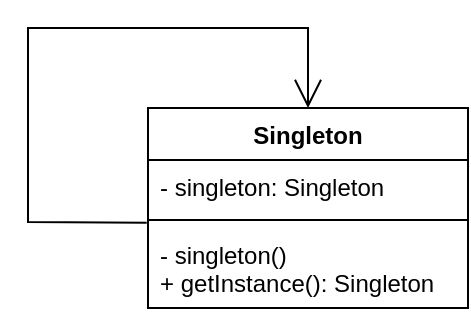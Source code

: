 <mxfile version="22.1.0" type="device">
  <diagram name="Página-1" id="-D9GgTsy-uc89cjw4474">
    <mxGraphModel dx="794" dy="456" grid="1" gridSize="10" guides="1" tooltips="1" connect="1" arrows="1" fold="1" page="1" pageScale="1" pageWidth="827" pageHeight="1169" math="0" shadow="0">
      <root>
        <mxCell id="0" />
        <mxCell id="1" parent="0" />
        <mxCell id="PstvoryXi-S69MxnDSBI-1" value="Singleton" style="swimlane;fontStyle=1;align=center;verticalAlign=top;childLayout=stackLayout;horizontal=1;startSize=26;horizontalStack=0;resizeParent=1;resizeParentMax=0;resizeLast=0;collapsible=1;marginBottom=0;whiteSpace=wrap;html=1;" parent="1" vertex="1">
          <mxGeometry x="140" y="130" width="160" height="100" as="geometry" />
        </mxCell>
        <mxCell id="PstvoryXi-S69MxnDSBI-2" value="- singleton: Singleton" style="text;strokeColor=none;fillColor=none;align=left;verticalAlign=top;spacingLeft=4;spacingRight=4;overflow=hidden;rotatable=0;points=[[0,0.5],[1,0.5]];portConstraint=eastwest;whiteSpace=wrap;html=1;" parent="PstvoryXi-S69MxnDSBI-1" vertex="1">
          <mxGeometry y="26" width="160" height="26" as="geometry" />
        </mxCell>
        <mxCell id="PstvoryXi-S69MxnDSBI-3" value="" style="line;strokeWidth=1;fillColor=none;align=left;verticalAlign=middle;spacingTop=-1;spacingLeft=3;spacingRight=3;rotatable=0;labelPosition=right;points=[];portConstraint=eastwest;strokeColor=inherit;" parent="PstvoryXi-S69MxnDSBI-1" vertex="1">
          <mxGeometry y="52" width="160" height="8" as="geometry" />
        </mxCell>
        <mxCell id="PstvoryXi-S69MxnDSBI-4" value="- singleton()&lt;br&gt;+ getInstance(): Singleton" style="text;strokeColor=none;fillColor=none;align=left;verticalAlign=top;spacingLeft=4;spacingRight=4;overflow=hidden;rotatable=0;points=[[0,0.5],[1,0.5]];portConstraint=eastwest;whiteSpace=wrap;html=1;" parent="PstvoryXi-S69MxnDSBI-1" vertex="1">
          <mxGeometry y="60" width="160" height="40" as="geometry" />
        </mxCell>
        <mxCell id="MsUjHZAPXHGmE2tmgoUv-2" value="" style="endArrow=open;endFill=1;endSize=12;html=1;rounded=0;exitX=-0.004;exitY=-0.067;exitDx=0;exitDy=0;exitPerimeter=0;entryX=0.5;entryY=0;entryDx=0;entryDy=0;" edge="1" parent="PstvoryXi-S69MxnDSBI-1" source="PstvoryXi-S69MxnDSBI-4" target="PstvoryXi-S69MxnDSBI-1">
          <mxGeometry width="160" relative="1" as="geometry">
            <mxPoint x="190" y="110" as="sourcePoint" />
            <mxPoint x="350" y="110" as="targetPoint" />
            <Array as="points">
              <mxPoint x="-60" y="57" />
              <mxPoint x="-60" y="-40" />
              <mxPoint x="80" y="-40" />
            </Array>
          </mxGeometry>
        </mxCell>
      </root>
    </mxGraphModel>
  </diagram>
</mxfile>
